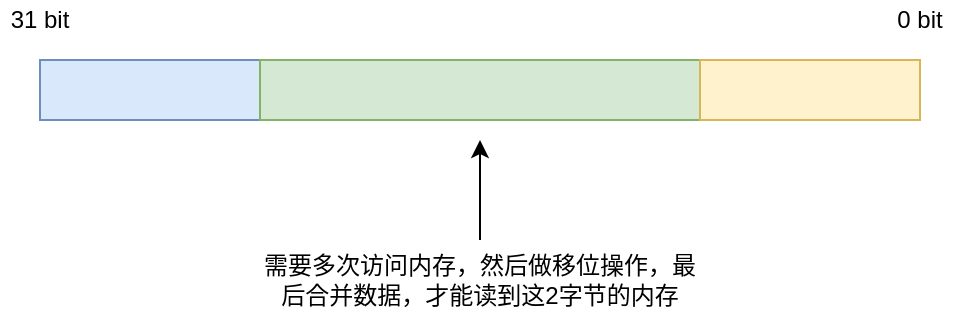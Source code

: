 <mxfile version="13.0.3" type="device"><diagram id="ythw6r_DC1-Sk9poaT6H" name="Page-1"><mxGraphModel dx="946" dy="624" grid="1" gridSize="10" guides="1" tooltips="1" connect="1" arrows="1" fold="1" page="1" pageScale="1" pageWidth="827" pageHeight="1169" math="0" shadow="0"><root><mxCell id="0"/><mxCell id="1" parent="0"/><mxCell id="Ff624FX9kW0F1gP5IYYL-1" value="" style="rounded=0;whiteSpace=wrap;html=1;fillColor=#dae8fc;strokeColor=#6c8ebf;" vertex="1" parent="1"><mxGeometry x="220" y="90" width="110" height="30" as="geometry"/></mxCell><mxCell id="Ff624FX9kW0F1gP5IYYL-2" value="" style="rounded=0;whiteSpace=wrap;html=1;fillColor=#d5e8d4;strokeColor=#82b366;" vertex="1" parent="1"><mxGeometry x="330" y="90" width="220" height="30" as="geometry"/></mxCell><mxCell id="Ff624FX9kW0F1gP5IYYL-4" value="" style="rounded=0;whiteSpace=wrap;html=1;fillColor=#fff2cc;strokeColor=#d6b656;" vertex="1" parent="1"><mxGeometry x="550" y="90" width="110" height="30" as="geometry"/></mxCell><mxCell id="Ff624FX9kW0F1gP5IYYL-5" value="0 bit" style="text;html=1;strokeColor=none;fillColor=none;align=center;verticalAlign=middle;whiteSpace=wrap;rounded=0;" vertex="1" parent="1"><mxGeometry x="640" y="60" width="40" height="20" as="geometry"/></mxCell><mxCell id="Ff624FX9kW0F1gP5IYYL-6" value="31 bit" style="text;html=1;strokeColor=none;fillColor=none;align=center;verticalAlign=middle;whiteSpace=wrap;rounded=0;" vertex="1" parent="1"><mxGeometry x="200" y="60" width="40" height="20" as="geometry"/></mxCell><mxCell id="Ff624FX9kW0F1gP5IYYL-13" value="" style="endArrow=classic;html=1;" edge="1" parent="1"><mxGeometry width="50" height="50" relative="1" as="geometry"><mxPoint x="440" y="180" as="sourcePoint"/><mxPoint x="440" y="130" as="targetPoint"/></mxGeometry></mxCell><mxCell id="Ff624FX9kW0F1gP5IYYL-15" value="需要多次访问内存，然后做移位操作，最后合并数据，才能读到这2字节的内存" style="text;html=1;strokeColor=none;fillColor=none;align=center;verticalAlign=middle;whiteSpace=wrap;rounded=0;" vertex="1" parent="1"><mxGeometry x="330" y="190" width="220" height="20" as="geometry"/></mxCell></root></mxGraphModel></diagram></mxfile>